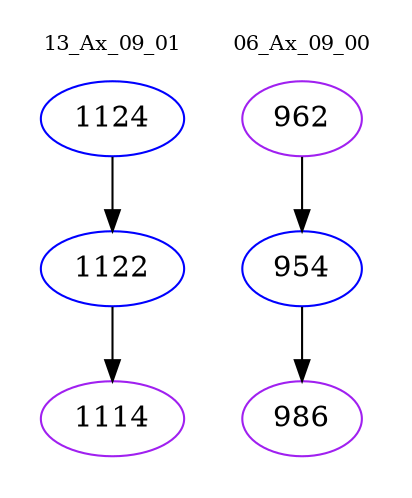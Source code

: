 digraph{
subgraph cluster_0 {
color = white
label = "13_Ax_09_01";
fontsize=10;
T0_1124 [label="1124", color="blue"]
T0_1124 -> T0_1122 [color="black"]
T0_1122 [label="1122", color="blue"]
T0_1122 -> T0_1114 [color="black"]
T0_1114 [label="1114", color="purple"]
}
subgraph cluster_1 {
color = white
label = "06_Ax_09_00";
fontsize=10;
T1_962 [label="962", color="purple"]
T1_962 -> T1_954 [color="black"]
T1_954 [label="954", color="blue"]
T1_954 -> T1_986 [color="black"]
T1_986 [label="986", color="purple"]
}
}
